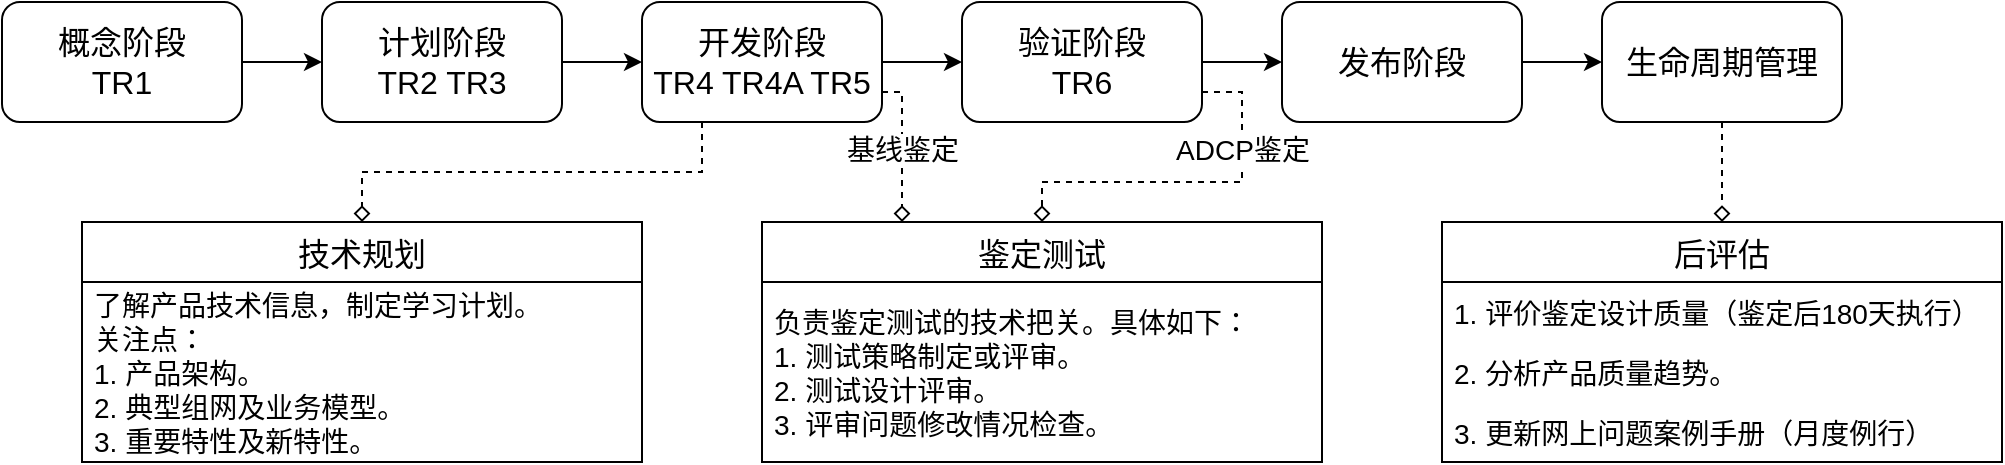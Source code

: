<mxfile version="17.5.0" type="github">
  <diagram id="eeHc00onXk_6_axVfq1E" name="Page-1">
    <mxGraphModel dx="1102" dy="614" grid="1" gridSize="10" guides="1" tooltips="1" connect="1" arrows="1" fold="1" page="1" pageScale="1" pageWidth="1169" pageHeight="827" math="0" shadow="0">
      <root>
        <mxCell id="0" />
        <mxCell id="1" parent="0" />
        <mxCell id="JeqD6YOxb1yY-aTv0xNF-3" value="" style="edgeStyle=orthogonalEdgeStyle;rounded=0;orthogonalLoop=1;jettySize=auto;html=1;fontSize=16;" edge="1" parent="1" source="JeqD6YOxb1yY-aTv0xNF-1" target="JeqD6YOxb1yY-aTv0xNF-2">
          <mxGeometry relative="1" as="geometry" />
        </mxCell>
        <mxCell id="JeqD6YOxb1yY-aTv0xNF-1" value="概念阶段&lt;br&gt;TR1" style="rounded=1;whiteSpace=wrap;html=1;fontSize=16;" vertex="1" parent="1">
          <mxGeometry x="120" y="340" width="120" height="60" as="geometry" />
        </mxCell>
        <mxCell id="JeqD6YOxb1yY-aTv0xNF-5" value="" style="edgeStyle=orthogonalEdgeStyle;rounded=0;orthogonalLoop=1;jettySize=auto;html=1;fontSize=16;" edge="1" parent="1" source="JeqD6YOxb1yY-aTv0xNF-2" target="JeqD6YOxb1yY-aTv0xNF-4">
          <mxGeometry relative="1" as="geometry" />
        </mxCell>
        <mxCell id="JeqD6YOxb1yY-aTv0xNF-2" value="计划阶段&lt;br&gt;TR2 TR3" style="whiteSpace=wrap;html=1;rounded=1;fontSize=16;" vertex="1" parent="1">
          <mxGeometry x="280" y="340" width="120" height="60" as="geometry" />
        </mxCell>
        <mxCell id="JeqD6YOxb1yY-aTv0xNF-7" value="" style="edgeStyle=orthogonalEdgeStyle;rounded=0;orthogonalLoop=1;jettySize=auto;html=1;fontSize=16;" edge="1" parent="1" source="JeqD6YOxb1yY-aTv0xNF-4" target="JeqD6YOxb1yY-aTv0xNF-6">
          <mxGeometry relative="1" as="geometry" />
        </mxCell>
        <mxCell id="JeqD6YOxb1yY-aTv0xNF-28" style="edgeStyle=orthogonalEdgeStyle;rounded=0;orthogonalLoop=1;jettySize=auto;html=1;exitX=0.25;exitY=1;exitDx=0;exitDy=0;entryX=0.5;entryY=0;entryDx=0;entryDy=0;fontSize=11;dashed=1;endArrow=diamond;endFill=0;" edge="1" parent="1" source="JeqD6YOxb1yY-aTv0xNF-4" target="JeqD6YOxb1yY-aTv0xNF-15">
          <mxGeometry relative="1" as="geometry" />
        </mxCell>
        <mxCell id="JeqD6YOxb1yY-aTv0xNF-39" style="edgeStyle=orthogonalEdgeStyle;rounded=0;orthogonalLoop=1;jettySize=auto;html=1;exitX=1;exitY=0.75;exitDx=0;exitDy=0;entryX=0.25;entryY=0;entryDx=0;entryDy=0;dashed=1;fontSize=14;endArrow=diamond;endFill=0;" edge="1" parent="1" source="JeqD6YOxb1yY-aTv0xNF-4" target="JeqD6YOxb1yY-aTv0xNF-29">
          <mxGeometry relative="1" as="geometry">
            <Array as="points">
              <mxPoint x="570" y="385" />
            </Array>
          </mxGeometry>
        </mxCell>
        <mxCell id="JeqD6YOxb1yY-aTv0xNF-40" value="基线鉴定" style="edgeLabel;html=1;align=center;verticalAlign=middle;resizable=0;points=[];fontSize=14;" vertex="1" connectable="0" parent="JeqD6YOxb1yY-aTv0xNF-39">
          <mxGeometry x="0.573" relative="1" as="geometry">
            <mxPoint y="-20" as="offset" />
          </mxGeometry>
        </mxCell>
        <mxCell id="JeqD6YOxb1yY-aTv0xNF-4" value="开发阶段&lt;br&gt;TR4 TR4A TR5" style="whiteSpace=wrap;html=1;rounded=1;fontSize=16;" vertex="1" parent="1">
          <mxGeometry x="440" y="340" width="120" height="60" as="geometry" />
        </mxCell>
        <mxCell id="JeqD6YOxb1yY-aTv0xNF-9" value="" style="edgeStyle=orthogonalEdgeStyle;rounded=0;orthogonalLoop=1;jettySize=auto;html=1;fontSize=16;" edge="1" parent="1" source="JeqD6YOxb1yY-aTv0xNF-6" target="JeqD6YOxb1yY-aTv0xNF-8">
          <mxGeometry relative="1" as="geometry" />
        </mxCell>
        <mxCell id="JeqD6YOxb1yY-aTv0xNF-33" style="edgeStyle=orthogonalEdgeStyle;rounded=0;orthogonalLoop=1;jettySize=auto;html=1;exitX=1;exitY=0.75;exitDx=0;exitDy=0;entryX=0.5;entryY=0;entryDx=0;entryDy=0;dashed=1;fontSize=11;endArrow=diamond;endFill=0;" edge="1" parent="1" source="JeqD6YOxb1yY-aTv0xNF-6" target="JeqD6YOxb1yY-aTv0xNF-29">
          <mxGeometry relative="1" as="geometry">
            <Array as="points">
              <mxPoint x="740" y="385" />
              <mxPoint x="740" y="430" />
              <mxPoint x="640" y="430" />
            </Array>
          </mxGeometry>
        </mxCell>
        <mxCell id="JeqD6YOxb1yY-aTv0xNF-41" value="ADCP鉴定" style="edgeLabel;html=1;align=center;verticalAlign=middle;resizable=0;points=[];fontSize=14;" vertex="1" connectable="0" parent="JeqD6YOxb1yY-aTv0xNF-33">
          <mxGeometry x="-0.449" relative="1" as="geometry">
            <mxPoint y="-2" as="offset" />
          </mxGeometry>
        </mxCell>
        <mxCell id="JeqD6YOxb1yY-aTv0xNF-6" value="验证阶段&lt;br&gt;TR6" style="whiteSpace=wrap;html=1;rounded=1;fontSize=16;" vertex="1" parent="1">
          <mxGeometry x="600" y="340" width="120" height="60" as="geometry" />
        </mxCell>
        <mxCell id="JeqD6YOxb1yY-aTv0xNF-11" value="" style="edgeStyle=orthogonalEdgeStyle;rounded=0;orthogonalLoop=1;jettySize=auto;html=1;fontSize=16;" edge="1" parent="1" source="JeqD6YOxb1yY-aTv0xNF-8" target="JeqD6YOxb1yY-aTv0xNF-10">
          <mxGeometry relative="1" as="geometry" />
        </mxCell>
        <mxCell id="JeqD6YOxb1yY-aTv0xNF-8" value="发布阶段" style="whiteSpace=wrap;html=1;rounded=1;fontSize=16;" vertex="1" parent="1">
          <mxGeometry x="760" y="340" width="120" height="60" as="geometry" />
        </mxCell>
        <mxCell id="JeqD6YOxb1yY-aTv0xNF-34" style="edgeStyle=orthogonalEdgeStyle;rounded=0;orthogonalLoop=1;jettySize=auto;html=1;exitX=0.5;exitY=1;exitDx=0;exitDy=0;dashed=1;fontSize=11;endArrow=diamond;endFill=0;" edge="1" parent="1" source="JeqD6YOxb1yY-aTv0xNF-10" target="JeqD6YOxb1yY-aTv0xNF-35">
          <mxGeometry relative="1" as="geometry">
            <mxPoint x="950" y="440" as="targetPoint" />
            <Array as="points" />
          </mxGeometry>
        </mxCell>
        <mxCell id="JeqD6YOxb1yY-aTv0xNF-10" value="生命周期管理" style="whiteSpace=wrap;html=1;rounded=1;fontSize=16;" vertex="1" parent="1">
          <mxGeometry x="920" y="340" width="120" height="60" as="geometry" />
        </mxCell>
        <mxCell id="JeqD6YOxb1yY-aTv0xNF-15" value="技术规划" style="swimlane;fontStyle=0;childLayout=stackLayout;horizontal=1;startSize=30;horizontalStack=0;resizeParent=1;resizeParentMax=0;resizeLast=0;collapsible=1;marginBottom=0;labelBorderColor=none;fontSize=16;strokeColor=default;" vertex="1" parent="1">
          <mxGeometry x="160" y="450" width="280" height="120" as="geometry" />
        </mxCell>
        <mxCell id="JeqD6YOxb1yY-aTv0xNF-16" value="了解产品技术信息，制定学习计划。&#xa;关注点：&#xa;1. 产品架构。&#xa;2. 典型组网及业务模型。&#xa;3. 重要特性及新特性。" style="text;strokeColor=none;fillColor=none;align=left;verticalAlign=middle;spacingLeft=4;spacingRight=4;overflow=hidden;points=[[0,0.5],[1,0.5]];portConstraint=eastwest;rotatable=0;labelBorderColor=none;fontSize=14;" vertex="1" parent="JeqD6YOxb1yY-aTv0xNF-15">
          <mxGeometry y="30" width="280" height="90" as="geometry" />
        </mxCell>
        <mxCell id="JeqD6YOxb1yY-aTv0xNF-29" value="鉴定测试" style="swimlane;fontStyle=0;childLayout=stackLayout;horizontal=1;startSize=30;horizontalStack=0;resizeParent=1;resizeParentMax=0;resizeLast=0;collapsible=1;marginBottom=0;labelBorderColor=none;fontSize=16;strokeColor=default;" vertex="1" parent="1">
          <mxGeometry x="500" y="450" width="280" height="120" as="geometry" />
        </mxCell>
        <mxCell id="JeqD6YOxb1yY-aTv0xNF-30" value="负责鉴定测试的技术把关。具体如下：&#xa;1. 测试策略制定或评审。&#xa;2. 测试设计评审。&#xa;3. 评审问题修改情况检查。" style="text;strokeColor=none;fillColor=none;align=left;verticalAlign=middle;spacingLeft=4;spacingRight=4;overflow=hidden;points=[[0,0.5],[1,0.5]];portConstraint=eastwest;rotatable=0;labelBorderColor=none;fontSize=14;" vertex="1" parent="JeqD6YOxb1yY-aTv0xNF-29">
          <mxGeometry y="30" width="280" height="90" as="geometry" />
        </mxCell>
        <mxCell id="JeqD6YOxb1yY-aTv0xNF-35" value="后评估" style="swimlane;fontStyle=0;childLayout=stackLayout;horizontal=1;startSize=30;horizontalStack=0;resizeParent=1;resizeParentMax=0;resizeLast=0;collapsible=1;marginBottom=0;labelBorderColor=none;fontSize=16;strokeColor=default;" vertex="1" parent="1">
          <mxGeometry x="840" y="450" width="280" height="120" as="geometry" />
        </mxCell>
        <mxCell id="JeqD6YOxb1yY-aTv0xNF-36" value="1. 评价鉴定设计质量（鉴定后180天执行）" style="text;strokeColor=none;fillColor=none;align=left;verticalAlign=middle;spacingLeft=4;spacingRight=4;overflow=hidden;points=[[0,0.5],[1,0.5]];portConstraint=eastwest;rotatable=0;labelBorderColor=none;fontSize=14;" vertex="1" parent="JeqD6YOxb1yY-aTv0xNF-35">
          <mxGeometry y="30" width="280" height="30" as="geometry" />
        </mxCell>
        <mxCell id="JeqD6YOxb1yY-aTv0xNF-37" value="2. 分析产品质量趋势。" style="text;strokeColor=none;fillColor=none;align=left;verticalAlign=middle;spacingLeft=4;spacingRight=4;overflow=hidden;points=[[0,0.5],[1,0.5]];portConstraint=eastwest;rotatable=0;labelBorderColor=none;fontSize=14;" vertex="1" parent="JeqD6YOxb1yY-aTv0xNF-35">
          <mxGeometry y="60" width="280" height="30" as="geometry" />
        </mxCell>
        <mxCell id="JeqD6YOxb1yY-aTv0xNF-38" value="3. 更新网上问题案例手册（月度例行）" style="text;strokeColor=none;fillColor=none;align=left;verticalAlign=middle;spacingLeft=4;spacingRight=4;overflow=hidden;points=[[0,0.5],[1,0.5]];portConstraint=eastwest;rotatable=0;labelBorderColor=none;fontSize=14;" vertex="1" parent="JeqD6YOxb1yY-aTv0xNF-35">
          <mxGeometry y="90" width="280" height="30" as="geometry" />
        </mxCell>
      </root>
    </mxGraphModel>
  </diagram>
</mxfile>
